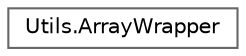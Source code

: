 digraph "Graphical Class Hierarchy"
{
 // LATEX_PDF_SIZE
  bgcolor="transparent";
  edge [fontname=Helvetica,fontsize=10,labelfontname=Helvetica,labelfontsize=10];
  node [fontname=Helvetica,fontsize=10,shape=box,height=0.2,width=0.4];
  rankdir="LR";
  Node0 [id="Node000000",label="Utils.ArrayWrapper",height=0.2,width=0.4,color="grey40", fillcolor="white", style="filled",URL="$class_utils_1_1_array_wrapper.html",tooltip=" "];
}
